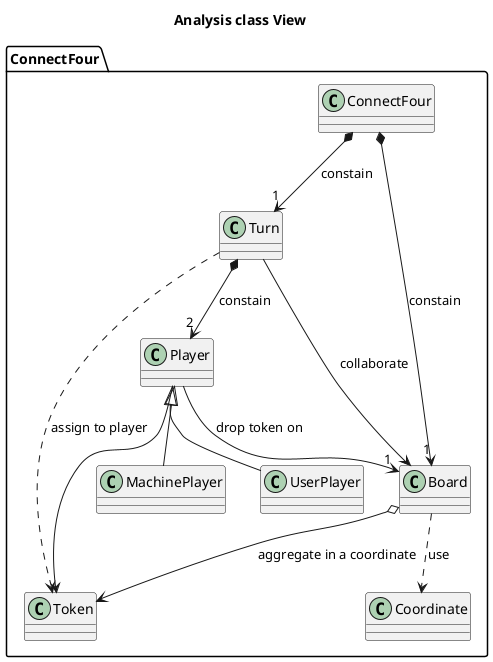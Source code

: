 @startuml AnalysisView
title Analysis class View
namespace ConnectFour{
    ConnectFour *--> "1" Board : constain
    ConnectFour *--> "1" Turn : constain

    Turn *--> "2" Player : constain
    Turn --> Board : collaborate
    Turn ..> Token : assign to player

    Player <|-- UserPlayer
    Player <|-- MachinePlayer
    Player --> "1" Board  : drop token on
    Player --> Token 

    Board o--> Token : aggregate in a coordinate
    Board ..> Coordinate : use
}
@enduml